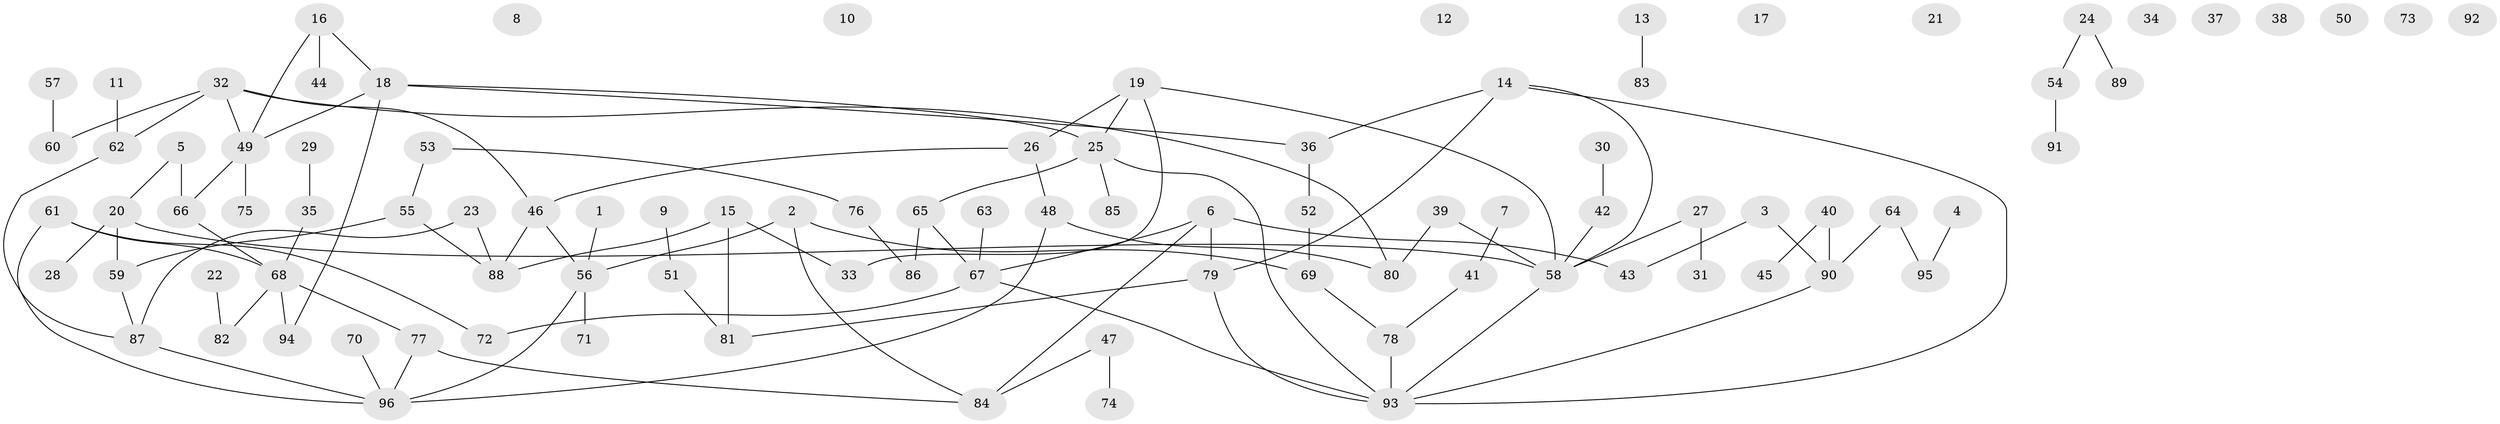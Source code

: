 // coarse degree distribution, {4: 0.13846153846153847, 2: 0.15384615384615385, 1: 0.27692307692307694, 3: 0.1076923076923077, 7: 0.06153846153846154, 0: 0.18461538461538463, 5: 0.046153846153846156, 8: 0.015384615384615385, 6: 0.015384615384615385}
// Generated by graph-tools (version 1.1) at 2025/41/03/06/25 10:41:20]
// undirected, 96 vertices, 110 edges
graph export_dot {
graph [start="1"]
  node [color=gray90,style=filled];
  1;
  2;
  3;
  4;
  5;
  6;
  7;
  8;
  9;
  10;
  11;
  12;
  13;
  14;
  15;
  16;
  17;
  18;
  19;
  20;
  21;
  22;
  23;
  24;
  25;
  26;
  27;
  28;
  29;
  30;
  31;
  32;
  33;
  34;
  35;
  36;
  37;
  38;
  39;
  40;
  41;
  42;
  43;
  44;
  45;
  46;
  47;
  48;
  49;
  50;
  51;
  52;
  53;
  54;
  55;
  56;
  57;
  58;
  59;
  60;
  61;
  62;
  63;
  64;
  65;
  66;
  67;
  68;
  69;
  70;
  71;
  72;
  73;
  74;
  75;
  76;
  77;
  78;
  79;
  80;
  81;
  82;
  83;
  84;
  85;
  86;
  87;
  88;
  89;
  90;
  91;
  92;
  93;
  94;
  95;
  96;
  1 -- 56;
  2 -- 56;
  2 -- 69;
  2 -- 84;
  3 -- 43;
  3 -- 90;
  4 -- 95;
  5 -- 20;
  5 -- 66;
  6 -- 43;
  6 -- 67;
  6 -- 79;
  6 -- 84;
  7 -- 41;
  9 -- 51;
  11 -- 62;
  13 -- 83;
  14 -- 36;
  14 -- 58;
  14 -- 79;
  14 -- 93;
  15 -- 33;
  15 -- 81;
  15 -- 88;
  16 -- 18;
  16 -- 44;
  16 -- 49;
  18 -- 25;
  18 -- 36;
  18 -- 49;
  18 -- 94;
  19 -- 25;
  19 -- 26;
  19 -- 33;
  19 -- 58;
  20 -- 28;
  20 -- 58;
  20 -- 59;
  22 -- 82;
  23 -- 87;
  23 -- 88;
  24 -- 54;
  24 -- 89;
  25 -- 65;
  25 -- 85;
  25 -- 93;
  26 -- 46;
  26 -- 48;
  27 -- 31;
  27 -- 58;
  29 -- 35;
  30 -- 42;
  32 -- 46;
  32 -- 49;
  32 -- 60;
  32 -- 62;
  32 -- 80;
  35 -- 68;
  36 -- 52;
  39 -- 58;
  39 -- 80;
  40 -- 45;
  40 -- 90;
  41 -- 78;
  42 -- 58;
  46 -- 56;
  46 -- 88;
  47 -- 74;
  47 -- 84;
  48 -- 80;
  48 -- 96;
  49 -- 66;
  49 -- 75;
  51 -- 81;
  52 -- 69;
  53 -- 55;
  53 -- 76;
  54 -- 91;
  55 -- 59;
  55 -- 88;
  56 -- 71;
  56 -- 96;
  57 -- 60;
  58 -- 93;
  59 -- 87;
  61 -- 68;
  61 -- 72;
  61 -- 96;
  62 -- 87;
  63 -- 67;
  64 -- 90;
  64 -- 95;
  65 -- 67;
  65 -- 86;
  66 -- 68;
  67 -- 72;
  67 -- 93;
  68 -- 77;
  68 -- 82;
  68 -- 94;
  69 -- 78;
  70 -- 96;
  76 -- 86;
  77 -- 84;
  77 -- 96;
  78 -- 93;
  79 -- 81;
  79 -- 93;
  87 -- 96;
  90 -- 93;
}
